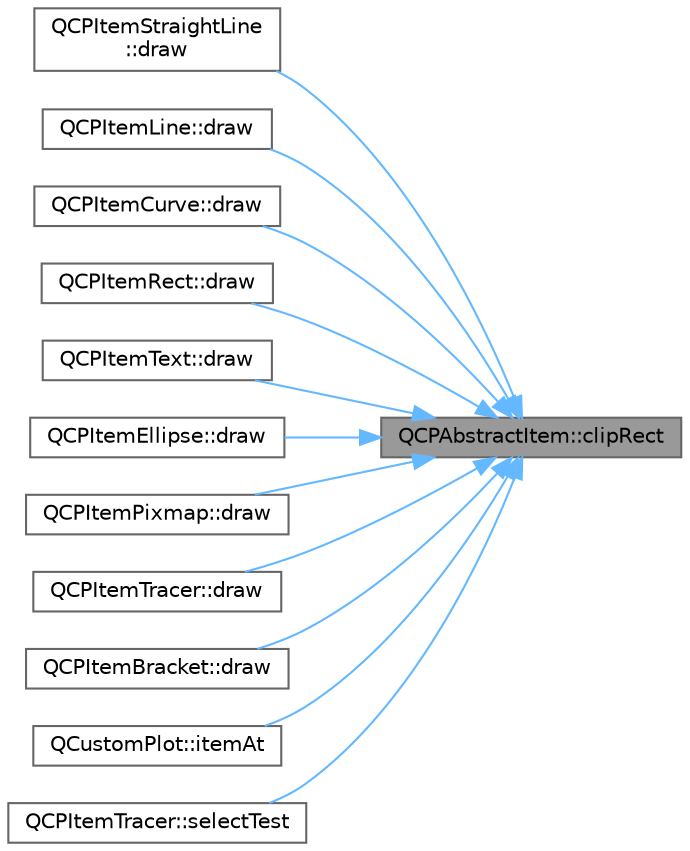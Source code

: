 digraph "QCPAbstractItem::clipRect"
{
 // LATEX_PDF_SIZE
  bgcolor="transparent";
  edge [fontname=Helvetica,fontsize=10,labelfontname=Helvetica,labelfontsize=10];
  node [fontname=Helvetica,fontsize=10,shape=box,height=0.2,width=0.4];
  rankdir="RL";
  Node1 [label="QCPAbstractItem::clipRect",height=0.2,width=0.4,color="gray40", fillcolor="grey60", style="filled", fontcolor="black",tooltip=" "];
  Node1 -> Node2 [dir="back",color="steelblue1",style="solid"];
  Node2 [label="QCPItemStraightLine\l::draw",height=0.2,width=0.4,color="grey40", fillcolor="white", style="filled",URL="$class_q_c_p_item_straight_line.html#acbc84ad219bf4845152e4e2202fcaa3c",tooltip=" "];
  Node1 -> Node3 [dir="back",color="steelblue1",style="solid"];
  Node3 [label="QCPItemLine::draw",height=0.2,width=0.4,color="grey40", fillcolor="white", style="filled",URL="$class_q_c_p_item_line.html#ae184140b61b2ef5b8edde76304447200",tooltip=" "];
  Node1 -> Node4 [dir="back",color="steelblue1",style="solid"];
  Node4 [label="QCPItemCurve::draw",height=0.2,width=0.4,color="grey40", fillcolor="white", style="filled",URL="$class_q_c_p_item_curve.html#a856ae61de18278847ba5e0e357bf68f2",tooltip=" "];
  Node1 -> Node5 [dir="back",color="steelblue1",style="solid"];
  Node5 [label="QCPItemRect::draw",height=0.2,width=0.4,color="grey40", fillcolor="white", style="filled",URL="$class_q_c_p_item_rect.html#a3c492960d0fc038cf1b60578b62b6cdc",tooltip=" "];
  Node1 -> Node6 [dir="back",color="steelblue1",style="solid"];
  Node6 [label="QCPItemText::draw",height=0.2,width=0.4,color="grey40", fillcolor="white", style="filled",URL="$class_q_c_p_item_text.html#a8f8f075da83b6547c2b32e1f64cf0554",tooltip=" "];
  Node1 -> Node7 [dir="back",color="steelblue1",style="solid"];
  Node7 [label="QCPItemEllipse::draw",height=0.2,width=0.4,color="grey40", fillcolor="white", style="filled",URL="$class_q_c_p_item_ellipse.html#a77eebd67a402fc496082a2e51356928c",tooltip=" "];
  Node1 -> Node8 [dir="back",color="steelblue1",style="solid"];
  Node8 [label="QCPItemPixmap::draw",height=0.2,width=0.4,color="grey40", fillcolor="white", style="filled",URL="$class_q_c_p_item_pixmap.html#a9538a7d37fe20a4ff4bb2cb5bbbf2b48",tooltip=" "];
  Node1 -> Node9 [dir="back",color="steelblue1",style="solid"];
  Node9 [label="QCPItemTracer::draw",height=0.2,width=0.4,color="grey40", fillcolor="white", style="filled",URL="$class_q_c_p_item_tracer.html#a11f187ffea436434f3b5cfc387811967",tooltip=" "];
  Node1 -> Node10 [dir="back",color="steelblue1",style="solid"];
  Node10 [label="QCPItemBracket::draw",height=0.2,width=0.4,color="grey40", fillcolor="white", style="filled",URL="$class_q_c_p_item_bracket.html#a942a3978aea44a2fc7b4383f2bf6d417",tooltip=" "];
  Node1 -> Node11 [dir="back",color="steelblue1",style="solid"];
  Node11 [label="QCustomPlot::itemAt",height=0.2,width=0.4,color="grey40", fillcolor="white", style="filled",URL="$class_q_custom_plot.html#ac08578e0e6c059c83a8d340ba0038e8e",tooltip=" "];
  Node1 -> Node12 [dir="back",color="steelblue1",style="solid"];
  Node12 [label="QCPItemTracer::selectTest",height=0.2,width=0.4,color="grey40", fillcolor="white", style="filled",URL="$class_q_c_p_item_tracer.html#a9fd955fea40e977d66f3a9fd5765aec4",tooltip=" "];
}

